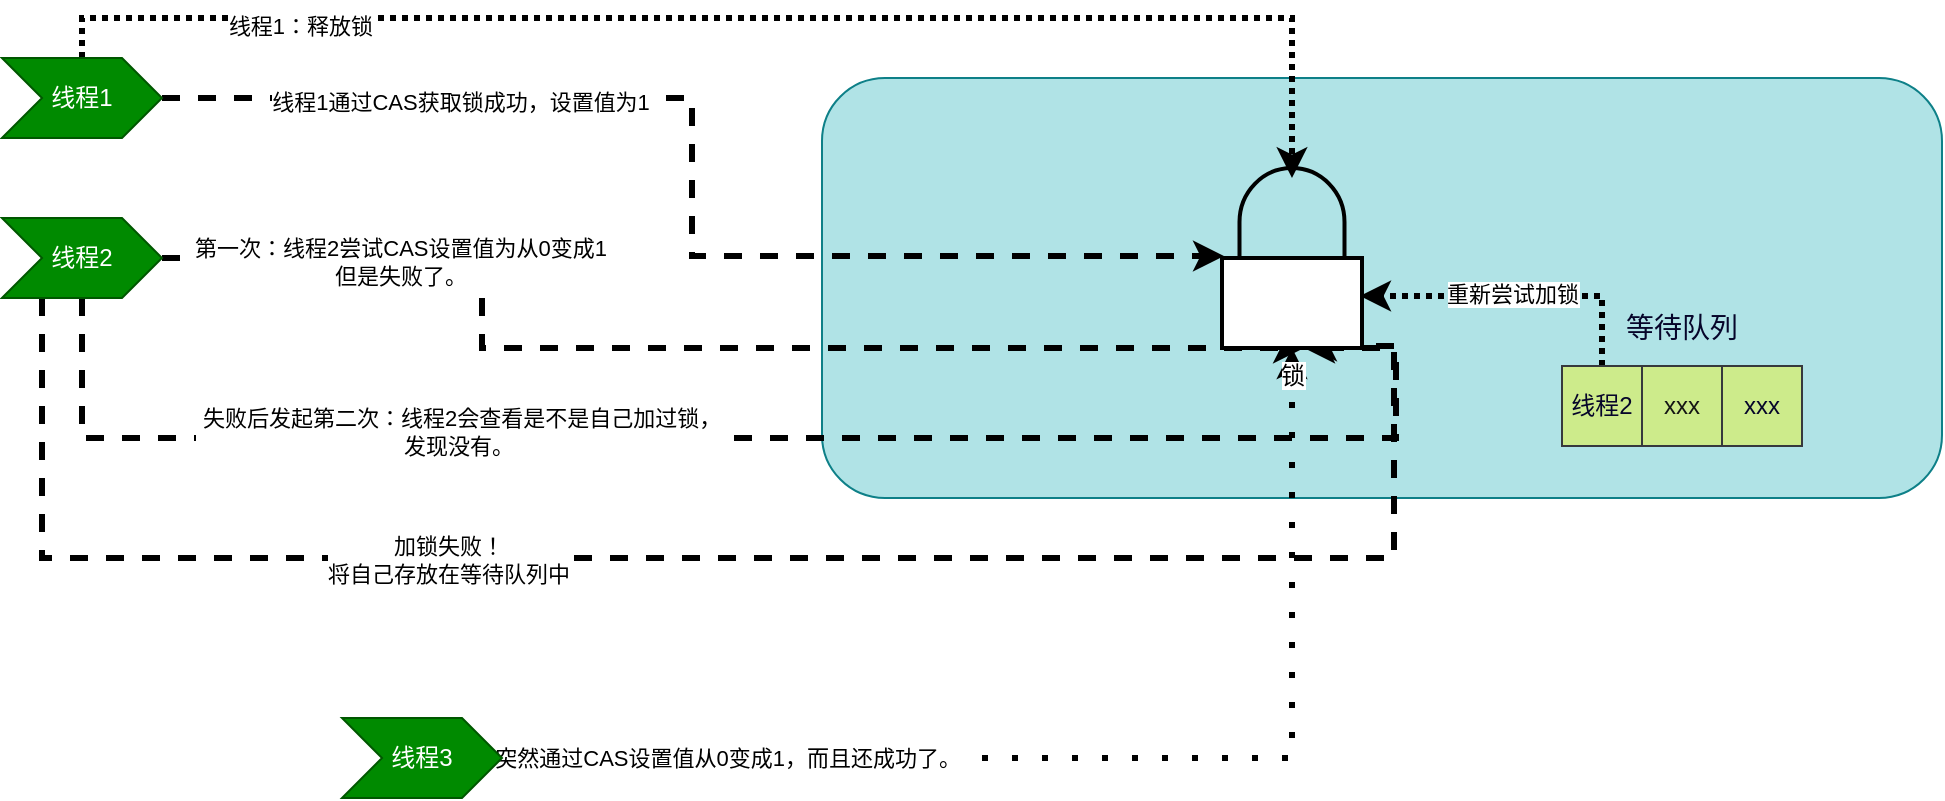 <mxfile version="14.2.4" type="embed">
    <diagram id="8kNN476GWZVd_r19NAba" name="Page-1">
        <mxGraphModel dx="1126" dy="910" grid="1" gridSize="10" guides="1" tooltips="1" connect="1" arrows="1" fold="1" page="1" pageScale="1" pageWidth="1169" pageHeight="827" math="0" shadow="0">
            <root>
                <mxCell id="0"/>
                <mxCell id="1" parent="0"/>
                <mxCell id="7" value="" style="rounded=1;whiteSpace=wrap;html=1;fillColor=#b0e3e6;strokeColor=#0e8088;" vertex="1" parent="1">
                    <mxGeometry x="490" y="250" width="560" height="210" as="geometry"/>
                </mxCell>
                <mxCell id="9" style="edgeStyle=orthogonalEdgeStyle;rounded=0;orthogonalLoop=1;jettySize=auto;html=1;exitX=1;exitY=0.5;exitDx=0;exitDy=0;entryX=0.014;entryY=0.489;entryDx=0;entryDy=0;entryPerimeter=0;strokeWidth=3;dashed=1;" edge="1" parent="1" source="2" target="8">
                    <mxGeometry relative="1" as="geometry"/>
                </mxCell>
                <mxCell id="10" value="线程1通过CAS获取锁成功，设置值为1" style="edgeLabel;html=1;align=center;verticalAlign=middle;resizable=0;points=[];" vertex="1" connectable="0" parent="9">
                    <mxGeometry x="-0.493" y="-2" relative="1" as="geometry">
                        <mxPoint x="-6" as="offset"/>
                    </mxGeometry>
                </mxCell>
                <mxCell id="22" style="edgeStyle=orthogonalEdgeStyle;rounded=0;orthogonalLoop=1;jettySize=auto;html=1;exitX=0.5;exitY=0;exitDx=0;exitDy=0;entryX=0.5;entryY=0.056;entryDx=0;entryDy=0;entryPerimeter=0;dashed=1;strokeWidth=3;dashPattern=1 1;" edge="1" parent="1" source="2" target="8">
                    <mxGeometry relative="1" as="geometry"/>
                </mxCell>
                <mxCell id="23" value="线程1：释放锁" style="edgeLabel;html=1;align=center;verticalAlign=middle;resizable=0;points=[];" vertex="1" connectable="0" parent="22">
                    <mxGeometry x="0.397" y="-4" relative="1" as="geometry">
                        <mxPoint x="-364" as="offset"/>
                    </mxGeometry>
                </mxCell>
                <mxCell id="2" value="线程1" style="shape=step;perimeter=stepPerimeter;whiteSpace=wrap;html=1;fixedSize=1;fillColor=#008a00;strokeColor=#005700;fontColor=#ffffff;" vertex="1" parent="1">
                    <mxGeometry x="80" y="240" width="80" height="40" as="geometry"/>
                </mxCell>
                <mxCell id="26" style="edgeStyle=orthogonalEdgeStyle;rounded=0;orthogonalLoop=1;jettySize=auto;html=1;exitX=1;exitY=0.5;exitDx=0;exitDy=0;dashed=1;dashPattern=1 4;strokeWidth=3;" edge="1" parent="1" source="3" target="8">
                    <mxGeometry relative="1" as="geometry"/>
                </mxCell>
                <mxCell id="27" value="线程3，突然通过CAS设置值从0变成1，而且还成功了。" style="edgeLabel;html=1;align=center;verticalAlign=middle;resizable=0;points=[];" vertex="1" connectable="0" parent="26">
                    <mxGeometry x="0.033" relative="1" as="geometry">
                        <mxPoint x="-217" as="offset"/>
                    </mxGeometry>
                </mxCell>
                <mxCell id="3" value="线程3" style="shape=step;perimeter=stepPerimeter;whiteSpace=wrap;html=1;fixedSize=1;fillColor=#008a00;strokeColor=#005700;fontColor=#ffffff;" vertex="1" parent="1">
                    <mxGeometry x="250" y="570" width="80" height="40" as="geometry"/>
                </mxCell>
                <mxCell id="11" style="edgeStyle=orthogonalEdgeStyle;rounded=0;orthogonalLoop=1;jettySize=auto;html=1;exitX=1;exitY=0.5;exitDx=0;exitDy=0;entryX=0.586;entryY=1;entryDx=0;entryDy=0;entryPerimeter=0;dashed=1;strokeWidth=3;" edge="1" parent="1" source="4" target="8">
                    <mxGeometry relative="1" as="geometry">
                        <Array as="points">
                            <mxPoint x="320" y="340"/>
                            <mxPoint x="320" y="385"/>
                        </Array>
                    </mxGeometry>
                </mxCell>
                <mxCell id="12" value="第一次：线程2尝试CAS设置值为从0变成1&lt;br&gt;但是失败了。" style="edgeLabel;html=1;align=center;verticalAlign=middle;resizable=0;points=[];" vertex="1" connectable="0" parent="11">
                    <mxGeometry x="-0.616" y="-2" relative="1" as="geometry">
                        <mxPoint as="offset"/>
                    </mxGeometry>
                </mxCell>
                <mxCell id="13" style="edgeStyle=orthogonalEdgeStyle;rounded=0;orthogonalLoop=1;jettySize=auto;html=1;exitX=0.5;exitY=1;exitDx=0;exitDy=0;entryX=0.6;entryY=0.989;entryDx=0;entryDy=0;entryPerimeter=0;dashed=1;strokeWidth=3;" edge="1" parent="1" source="4" target="8">
                    <mxGeometry relative="1" as="geometry">
                        <Array as="points">
                            <mxPoint x="120" y="430"/>
                            <mxPoint x="777" y="430"/>
                        </Array>
                    </mxGeometry>
                </mxCell>
                <mxCell id="15" value="&amp;nbsp;失败后发起第二次：线程2会查看是不是自己加过锁，&lt;br&gt;发现没有。" style="edgeLabel;html=1;align=center;verticalAlign=middle;resizable=0;points=[];" vertex="1" connectable="0" parent="13">
                    <mxGeometry x="-0.645" y="3" relative="1" as="geometry">
                        <mxPoint x="113" as="offset"/>
                    </mxGeometry>
                </mxCell>
                <mxCell id="16" style="edgeStyle=orthogonalEdgeStyle;rounded=0;orthogonalLoop=1;jettySize=auto;html=1;exitX=0.25;exitY=1;exitDx=0;exitDy=0;entryX=0.586;entryY=1;entryDx=0;entryDy=0;entryPerimeter=0;dashed=1;strokeWidth=3;" edge="1" parent="1" source="4" target="8">
                    <mxGeometry relative="1" as="geometry">
                        <Array as="points">
                            <mxPoint x="100" y="490"/>
                            <mxPoint x="776" y="490"/>
                        </Array>
                    </mxGeometry>
                </mxCell>
                <mxCell id="17" value="加锁失败！&lt;br&gt;将自己存放在等待队列中" style="edgeLabel;html=1;align=center;verticalAlign=middle;resizable=0;points=[];" vertex="1" connectable="0" parent="16">
                    <mxGeometry x="-0.304" y="-1" relative="1" as="geometry">
                        <mxPoint as="offset"/>
                    </mxGeometry>
                </mxCell>
                <mxCell id="4" value="线程2" style="shape=step;perimeter=stepPerimeter;whiteSpace=wrap;html=1;fixedSize=1;fillColor=#008a00;strokeColor=#005700;fontColor=#ffffff;" vertex="1" parent="1">
                    <mxGeometry x="80" y="320" width="80" height="40" as="geometry"/>
                </mxCell>
                <mxCell id="8" value="&lt;font color=&quot;#000000&quot;&gt;锁&lt;/font&gt;" style="html=1;verticalLabelPosition=bottom;align=center;labelBackgroundColor=#ffffff;verticalAlign=top;strokeWidth=2;shadow=0;dashed=0;shape=mxgraph.ios7.icons.locked;" vertex="1" parent="1">
                    <mxGeometry x="690" y="295" width="70" height="90" as="geometry"/>
                </mxCell>
                <mxCell id="24" style="edgeStyle=orthogonalEdgeStyle;rounded=0;orthogonalLoop=1;jettySize=auto;html=1;exitX=0.5;exitY=0;exitDx=0;exitDy=0;entryX=0.986;entryY=0.711;entryDx=0;entryDy=0;entryPerimeter=0;dashed=1;dashPattern=1 1;strokeWidth=3;" edge="1" parent="1" source="18" target="8">
                    <mxGeometry relative="1" as="geometry"/>
                </mxCell>
                <mxCell id="25" value="重新尝试加锁" style="edgeLabel;html=1;align=center;verticalAlign=middle;resizable=0;points=[];" vertex="1" connectable="0" parent="24">
                    <mxGeometry x="0.027" y="-1" relative="1" as="geometry">
                        <mxPoint as="offset"/>
                    </mxGeometry>
                </mxCell>
                <mxCell id="18" value="&lt;font color=&quot;#06052a&quot;&gt;线程2&lt;/font&gt;" style="rounded=0;whiteSpace=wrap;html=1;fillColor=#cdeb8b;strokeColor=#36393d;" vertex="1" parent="1">
                    <mxGeometry x="860" y="394" width="40" height="40" as="geometry"/>
                </mxCell>
                <mxCell id="19" value="&lt;font color=&quot;#141414&quot;&gt;xxx&lt;/font&gt;" style="rounded=0;whiteSpace=wrap;html=1;fillColor=#cdeb8b;strokeColor=#36393d;" vertex="1" parent="1">
                    <mxGeometry x="900" y="394" width="40" height="40" as="geometry"/>
                </mxCell>
                <mxCell id="20" value="&lt;font color=&quot;#06052a&quot;&gt;xxx&lt;/font&gt;" style="rounded=0;whiteSpace=wrap;html=1;fillColor=#cdeb8b;strokeColor=#36393d;" vertex="1" parent="1">
                    <mxGeometry x="940" y="394" width="40" height="40" as="geometry"/>
                </mxCell>
                <mxCell id="21" value="&lt;font color=&quot;#06052a&quot; style=&quot;font-size: 14px&quot;&gt;等待队列&lt;/font&gt;" style="text;html=1;strokeColor=none;fillColor=none;align=center;verticalAlign=middle;whiteSpace=wrap;rounded=0;" vertex="1" parent="1">
                    <mxGeometry x="890" y="365" width="60" height="20" as="geometry"/>
                </mxCell>
            </root>
        </mxGraphModel>
    </diagram>
</mxfile>